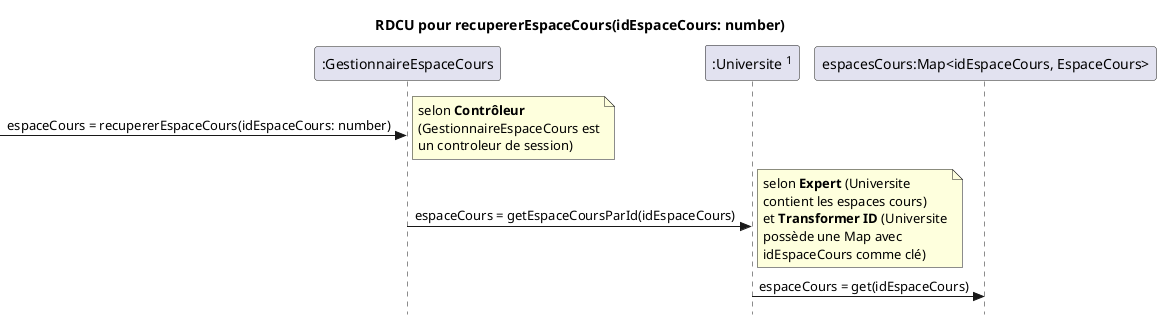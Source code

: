 @startuml
skinparam style strictuml
skinparam defaultfontname Verdana
title RDCU pour <b>recupererEspaceCours(idEspaceCours: number)</b>
participant ":GestionnaireEspaceCours" as ge
participant ":Universite <sup>1</sup>" as u
participant "espacesCours:Map<idEspaceCours, EspaceCours>" as mec

->ge : espaceCours = recupererEspaceCours(idEspaceCours: number)
note right : selon <b>Contrôleur</b>\n(GestionnaireEspaceCours est\nun controleur de session)

ge -> u : espaceCours = getEspaceCoursParId(idEspaceCours)
note right : selon <b>Expert</b> (Universite\ncontient les espaces cours)\net <b>Transformer ID</b> (Universite\npossède une Map avec\nidEspaceCours comme clé)

u -> mec : espaceCours = get(idEspaceCours)

@enduml